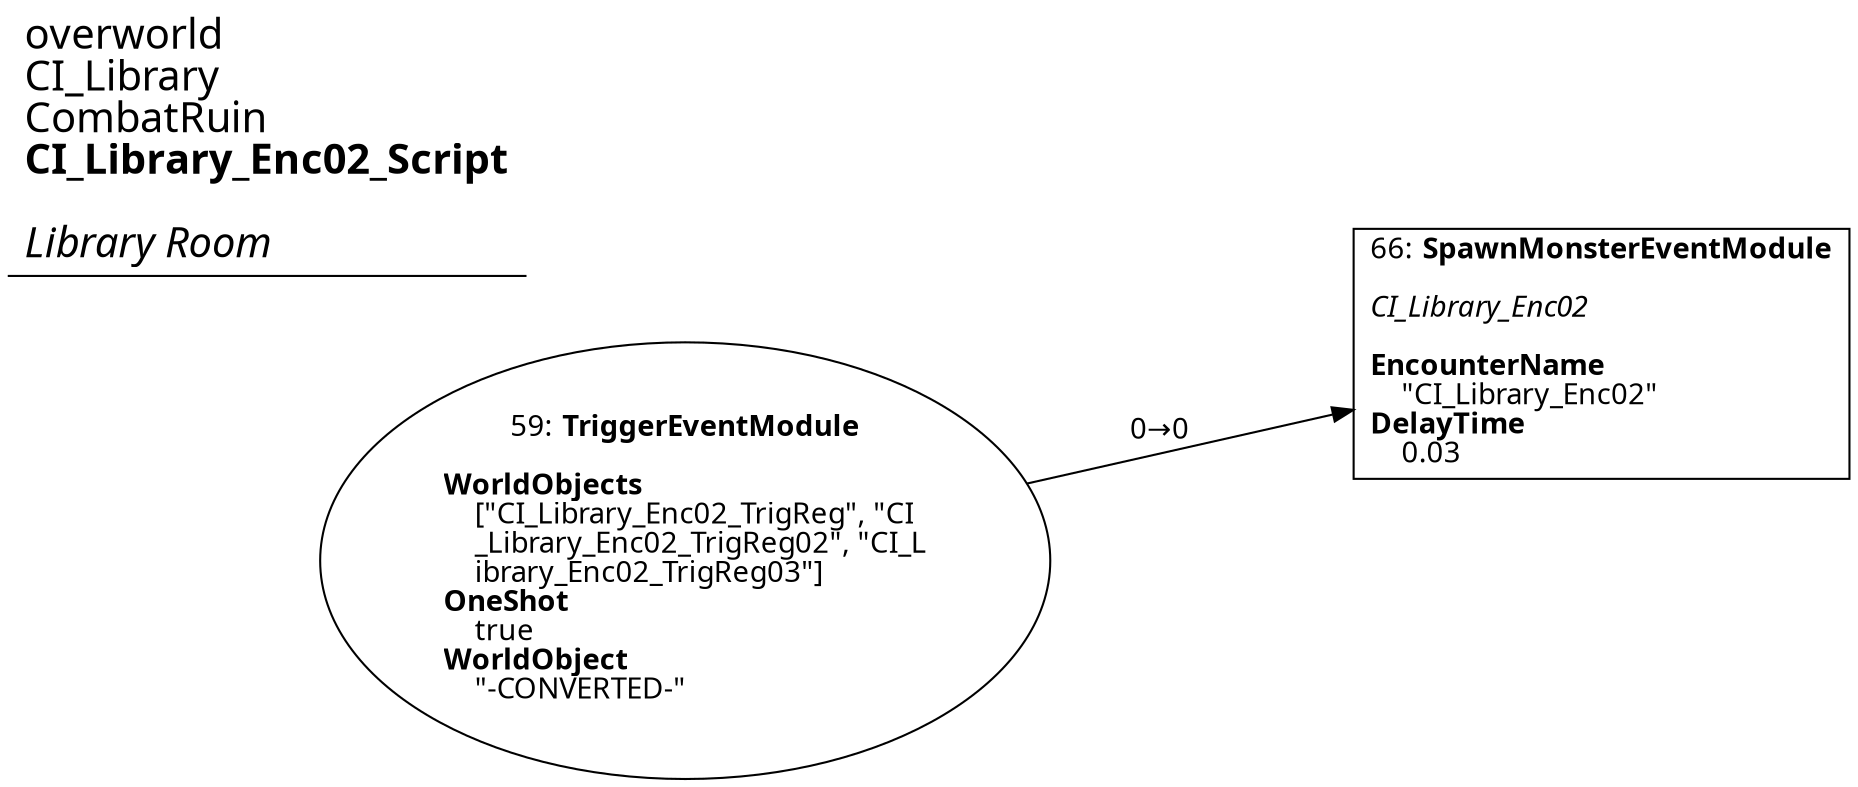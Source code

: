 digraph {
    layout = fdp;
    overlap = prism;
    sep = "+16";
    splines = spline;

    node [ shape = box ];

    graph [ fontname = "Segoe UI" ];
    node [ fontname = "Segoe UI" ];
    edge [ fontname = "Segoe UI" ];

    59 [ label = <59: <b>TriggerEventModule</b><br/><br/><b>WorldObjects</b><br align="left"/>    [&quot;CI_Library_Enc02_TrigReg&quot;, &quot;CI<br align="left"/>    _Library_Enc02_TrigReg02&quot;, &quot;CI_L<br align="left"/>    ibrary_Enc02_TrigReg03&quot;]<br align="left"/><b>OneShot</b><br align="left"/>    true<br align="left"/><b>WorldObject</b><br align="left"/>    &quot;-CONVERTED-&quot;<br align="left"/>> ];
    59 [ shape = oval ]
    59 [ pos = "-0.726,-0.202!" ];
    59 -> 66 [ label = "0→0" ];

    66 [ label = <66: <b>SpawnMonsterEventModule</b><br/><br/><i>CI_Library_Enc02<br align="left"/></i><br align="left"/><b>EncounterName</b><br align="left"/>    &quot;CI_Library_Enc02&quot;<br align="left"/><b>DelayTime</b><br align="left"/>    0.03<br align="left"/>> ];
    66 [ pos = "-0.46600002,-0.202!" ];

    title [ pos = "-0.72700006,-0.201!" ];
    title [ shape = underline ];
    title [ label = <<font point-size="20">overworld<br align="left"/>CI_Library<br align="left"/>CombatRuin<br align="left"/><b>CI_Library_Enc02_Script</b><br align="left"/><br/><i>Library Room</i><br align="left"/></font>> ];
}

